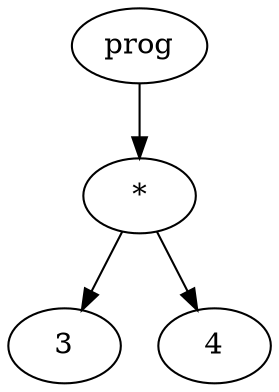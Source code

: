 digraph AST {
node0[label="prog"]
	node1[label="*"]
	node0->node1
	node2[label="3"]
	node1->node2
	node3[label="4"]
	node1->node3
}